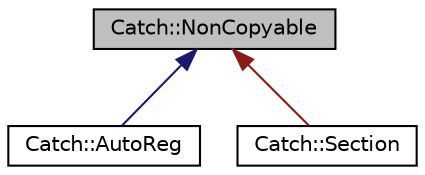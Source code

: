 digraph "Catch::NonCopyable"
{
  edge [fontname="Helvetica",fontsize="10",labelfontname="Helvetica",labelfontsize="10"];
  node [fontname="Helvetica",fontsize="10",shape=record];
  Node0 [label="Catch::NonCopyable",height=0.2,width=0.4,color="black", fillcolor="grey75", style="filled", fontcolor="black"];
  Node0 -> Node1 [dir="back",color="midnightblue",fontsize="10",style="solid",fontname="Helvetica"];
  Node1 [label="Catch::AutoReg",height=0.2,width=0.4,color="black", fillcolor="white", style="filled",URL="$structCatch_1_1AutoReg.html"];
  Node0 -> Node2 [dir="back",color="firebrick4",fontsize="10",style="solid",fontname="Helvetica"];
  Node2 [label="Catch::Section",height=0.2,width=0.4,color="black", fillcolor="white", style="filled",URL="$classCatch_1_1Section.html"];
}
